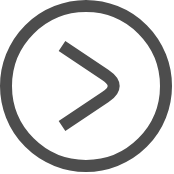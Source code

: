 <mxfile>
    <diagram id="KHE4BR5K0ZHZUxplgghx" name="第 1 页">
        <mxGraphModel dx="246" dy="203" grid="1" gridSize="10" guides="1" tooltips="1" connect="1" arrows="1" fold="1" page="1" pageScale="1" pageWidth="827" pageHeight="1169" math="0" shadow="0">
            <root>
                <mxCell id="0"/>
                <mxCell id="1" parent="0"/>
                <mxCell id="2" value="" style="ellipse;whiteSpace=wrap;html=1;aspect=fixed;strokeWidth=6;strokeColor=#4D4D4D;" vertex="1" parent="1">
                    <mxGeometry x="180" y="140" width="80" height="80" as="geometry"/>
                </mxCell>
                <mxCell id="5" value="" style="endArrow=none;html=1;strokeWidth=6;strokeColor=#4D4D4D;endSize=6;sketch=0;" edge="1" parent="1">
                    <mxGeometry width="50" height="50" relative="1" as="geometry">
                        <mxPoint x="208" y="160" as="sourcePoint"/>
                        <mxPoint x="208" y="200" as="targetPoint"/>
                        <Array as="points">
                            <mxPoint x="238" y="180"/>
                        </Array>
                    </mxGeometry>
                </mxCell>
            </root>
        </mxGraphModel>
    </diagram>
</mxfile>